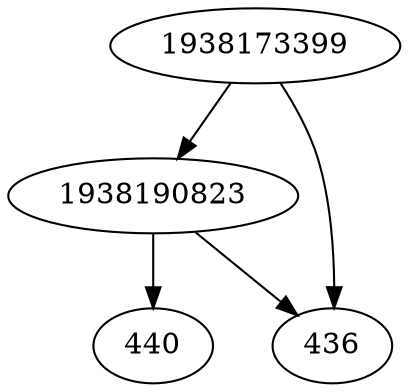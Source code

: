 strict digraph  {
440;
1938190823;
436;
1938173399;
1938190823 -> 436;
1938190823 -> 440;
1938173399 -> 436;
1938173399 -> 1938190823;
}
